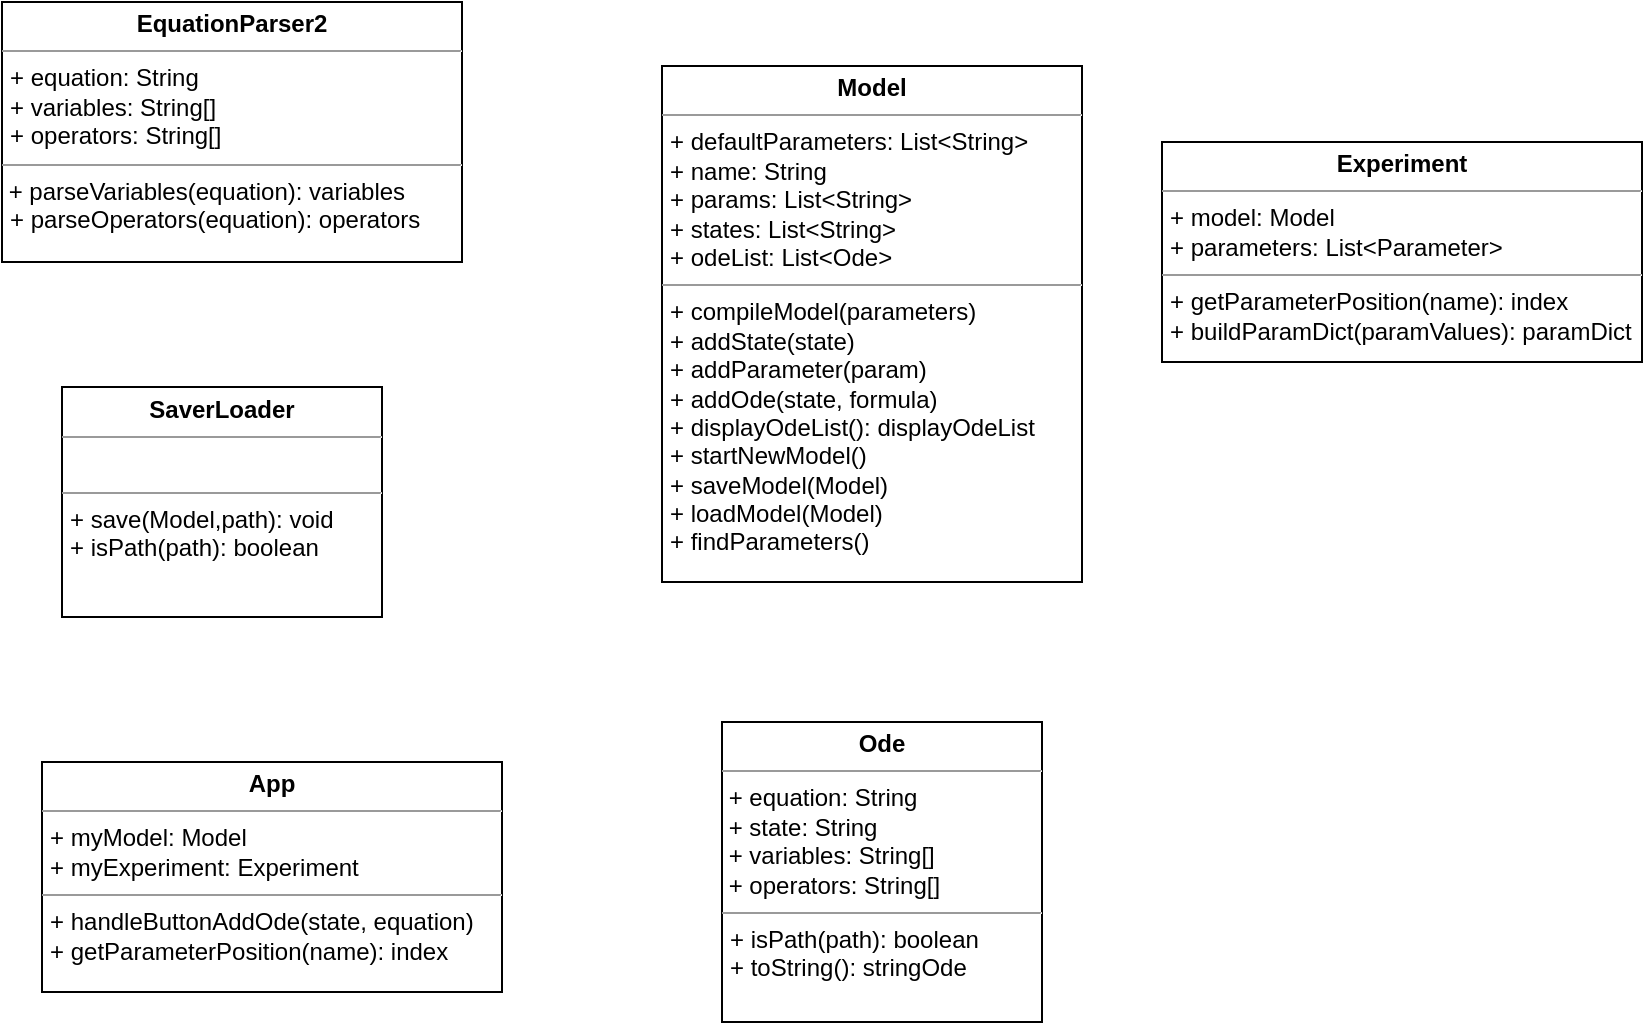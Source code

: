 <mxfile version="10.6.0" type="device"><diagram id="VolU66PEwVLs_OoZyucw" name="Page-1"><mxGraphModel dx="1010" dy="543" grid="1" gridSize="10" guides="1" tooltips="1" connect="1" arrows="1" fold="1" page="1" pageScale="1" pageWidth="850" pageHeight="1100" math="0" shadow="0"><root><mxCell id="0"/><mxCell id="1" parent="0"/><mxCell id="WSpj7hvJx2e-L3w9OKv6-1" value="&lt;p style=&quot;margin: 0px ; margin-top: 4px ; text-align: center&quot;&gt;&lt;b&gt;EquationParser2&lt;br&gt;&lt;/b&gt;&lt;/p&gt;&lt;hr size=&quot;1&quot;&gt;&lt;p style=&quot;margin: 0px ; margin-left: 4px&quot;&gt;+ equation: String&lt;/p&gt;&lt;p style=&quot;margin: 0px ; margin-left: 4px&quot;&gt;+ variables: String[]&lt;/p&gt;&lt;p style=&quot;margin: 0px ; margin-left: 4px&quot;&gt;+ operators: String[]&lt;br&gt;&lt;/p&gt;&lt;hr size=&quot;1&quot;&gt;&lt;div&gt;&amp;nbsp;+ parseVariables(equation): variables&lt;/div&gt;&lt;p style=&quot;margin: 0px ; margin-left: 4px&quot;&gt;+ parseOperators(equation): operators&lt;/p&gt;&lt;p style=&quot;margin: 0px ; margin-left: 4px&quot;&gt;&lt;br&gt;&lt;/p&gt;&lt;p style=&quot;margin: 0px ; margin-left: 4px&quot;&gt;&lt;br&gt;&lt;/p&gt;" style="verticalAlign=top;align=left;overflow=fill;fontSize=12;fontFamily=Helvetica;html=1;" parent="1" vertex="1"><mxGeometry x="70" y="40" width="230" height="130" as="geometry"/></mxCell><mxCell id="WSpj7hvJx2e-L3w9OKv6-7" value="&lt;p style=&quot;margin: 0px ; margin-top: 4px ; text-align: center&quot;&gt;&lt;b&gt;Model&lt;/b&gt;&lt;/p&gt;&lt;hr size=&quot;1&quot;&gt;&lt;p style=&quot;margin: 0px ; margin-left: 4px&quot;&gt;+ defaultParameters: List&amp;lt;String&amp;gt;&lt;/p&gt;&lt;p style=&quot;margin: 0px ; margin-left: 4px&quot;&gt;+ name: String&lt;/p&gt;&lt;p style=&quot;margin: 0px ; margin-left: 4px&quot;&gt;+ params: List&amp;lt;String&amp;gt;&lt;/p&gt;&lt;p style=&quot;margin: 0px ; margin-left: 4px&quot;&gt;+ states: List&amp;lt;String&amp;gt;&lt;br&gt;&lt;/p&gt;&lt;p style=&quot;margin: 0px ; margin-left: 4px&quot;&gt;+ odeList: List&amp;lt;Ode&amp;gt;&lt;br&gt;&lt;/p&gt;&lt;hr size=&quot;1&quot;&gt;&lt;p style=&quot;margin: 0px ; margin-left: 4px&quot;&gt;+ compileModel(parameters)&lt;/p&gt;&lt;p style=&quot;margin: 0px ; margin-left: 4px&quot;&gt;+ addState(state)&lt;/p&gt;&lt;p style=&quot;margin: 0px ; margin-left: 4px&quot;&gt;+ addParameter(param)&lt;br&gt;&lt;/p&gt;&lt;p style=&quot;margin: 0px ; margin-left: 4px&quot;&gt;+ addOde(state, formula)&lt;br&gt;&lt;/p&gt;&lt;p style=&quot;margin: 0px ; margin-left: 4px&quot;&gt;+ displayOdeList(): displayOdeList&lt;br&gt;&lt;/p&gt;&lt;p style=&quot;margin: 0px ; margin-left: 4px&quot;&gt;+ startNewModel()&lt;br&gt;&lt;/p&gt;&lt;p style=&quot;margin: 0px ; margin-left: 4px&quot;&gt;+ saveModel(Model)&lt;/p&gt;&lt;p style=&quot;margin: 0px ; margin-left: 4px&quot;&gt;+ loadModel(Model)&lt;/p&gt;&lt;p style=&quot;margin: 0px ; margin-left: 4px&quot;&gt;+ findParameters()&lt;br&gt;&lt;/p&gt;" style="verticalAlign=top;align=left;overflow=fill;fontSize=12;fontFamily=Helvetica;html=1;" parent="1" vertex="1"><mxGeometry x="400" y="72" width="210" height="258" as="geometry"/></mxCell><mxCell id="WSpj7hvJx2e-L3w9OKv6-20" value="&lt;p style=&quot;margin: 0px ; margin-top: 4px ; text-align: center&quot;&gt;&lt;b&gt;Experiment&lt;/b&gt;&lt;/p&gt;&lt;hr size=&quot;1&quot;&gt;&lt;p style=&quot;margin: 0px ; margin-left: 4px&quot;&gt;+ model: Model&lt;br&gt;&lt;/p&gt;&lt;p style=&quot;margin: 0px ; margin-left: 4px&quot;&gt;+ parameters: List&amp;lt;Parameter&amp;gt;&lt;br&gt;&lt;/p&gt;&lt;hr size=&quot;1&quot;&gt;&lt;p style=&quot;margin: 0px ; margin-left: 4px&quot;&gt;+ getParameterPosition(name): index&lt;/p&gt;&lt;p style=&quot;margin: 0px ; margin-left: 4px&quot;&gt;+ buildParamDict(paramValues): paramDict&lt;/p&gt;&lt;p style=&quot;margin: 0px ; margin-left: 4px&quot;&gt;&lt;br&gt;&lt;/p&gt;" style="verticalAlign=top;align=left;overflow=fill;fontSize=12;fontFamily=Helvetica;html=1;" parent="1" vertex="1"><mxGeometry x="650" y="110" width="240" height="110" as="geometry"/></mxCell><mxCell id="ZPduI8zJP6J9p0h9z7eY-1" value="&lt;p style=&quot;margin: 0px ; margin-top: 4px ; text-align: center&quot;&gt;&lt;b&gt;SaverLoader&lt;/b&gt;&lt;/p&gt;&lt;hr size=&quot;1&quot;&gt;&lt;br&gt;&lt;hr size=&quot;1&quot;&gt;&lt;p style=&quot;margin: 0px ; margin-left: 4px&quot;&gt;+ save(Model,path): void&lt;/p&gt;&lt;p style=&quot;margin: 0px ; margin-left: 4px&quot;&gt;+ isPath(path): boolean&lt;br&gt;&lt;/p&gt;" style="verticalAlign=top;align=left;overflow=fill;fontSize=12;fontFamily=Helvetica;html=1;" vertex="1" parent="1"><mxGeometry x="100" y="232.5" width="160" height="115" as="geometry"/></mxCell><mxCell id="ZPduI8zJP6J9p0h9z7eY-3" value="&lt;p style=&quot;margin: 0px ; margin-top: 4px ; text-align: center&quot;&gt;&lt;b&gt;Ode&lt;/b&gt;&lt;/p&gt;&lt;hr size=&quot;1&quot;&gt;&lt;div&gt;&amp;nbsp;+ equation: String&lt;br&gt;&lt;/div&gt;&lt;div&gt;&amp;nbsp;+ state: String&lt;br&gt;&lt;/div&gt;&lt;div&gt;&amp;nbsp;+ variables: String[]&lt;br&gt;&lt;/div&gt;&lt;div&gt;&amp;nbsp;+ operators: String[]&lt;br&gt;&lt;/div&gt;&lt;hr size=&quot;1&quot;&gt;&lt;p style=&quot;margin: 0px ; margin-left: 4px&quot;&gt;+ isPath(path): boolean&lt;/p&gt;&lt;p style=&quot;margin: 0px ; margin-left: 4px&quot;&gt;+ toString(): stringOde&lt;br&gt;&lt;/p&gt;&lt;p style=&quot;margin: 0px ; margin-left: 4px&quot;&gt;&lt;br&gt;&lt;/p&gt;" style="verticalAlign=top;align=left;overflow=fill;fontSize=12;fontFamily=Helvetica;html=1;" vertex="1" parent="1"><mxGeometry x="430" y="400" width="160" height="150" as="geometry"/></mxCell><mxCell id="ZPduI8zJP6J9p0h9z7eY-4" value="&lt;p style=&quot;margin: 0px ; margin-top: 4px ; text-align: center&quot;&gt;&lt;b&gt;App&lt;/b&gt;&lt;br&gt;&lt;/p&gt;&lt;hr size=&quot;1&quot;&gt;&lt;p style=&quot;margin: 0px ; margin-left: 4px&quot;&gt;+ myModel: Model&lt;br&gt;&lt;/p&gt;&lt;p style=&quot;margin: 0px ; margin-left: 4px&quot;&gt;+ myExperiment: Experiment&lt;br&gt;&lt;/p&gt;&lt;hr size=&quot;1&quot;&gt;&lt;p style=&quot;margin: 0px ; margin-left: 4px&quot;&gt;+ handleButtonAddOde(state, equation)&lt;/p&gt;&lt;p style=&quot;margin: 0px ; margin-left: 4px&quot;&gt;+ getParameterPosition(name): index&lt;br&gt;&lt;/p&gt;" style="verticalAlign=top;align=left;overflow=fill;fontSize=12;fontFamily=Helvetica;html=1;" vertex="1" parent="1"><mxGeometry x="90" y="420" width="230" height="115" as="geometry"/></mxCell></root></mxGraphModel></diagram></mxfile>